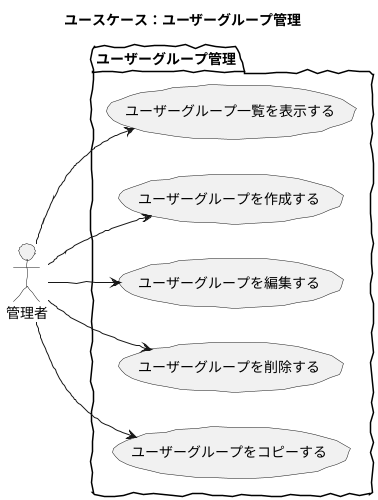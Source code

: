 @startuml
skinparam handwritten true
skinparam backgroundColor white

title ユースケース：ユーザーグループ管理

actor 管理者

package ユーザーグループ管理 {
	left to right direction
	管理者 --> (ユーザーグループ一覧を表示する)
	管理者 --> (ユーザーグループを作成する)
	管理者 --> (ユーザーグループを編集する)
	管理者 --> (ユーザーグループを削除する)
	管理者 --> (ユーザーグループをコピーする)
}

@enduml
